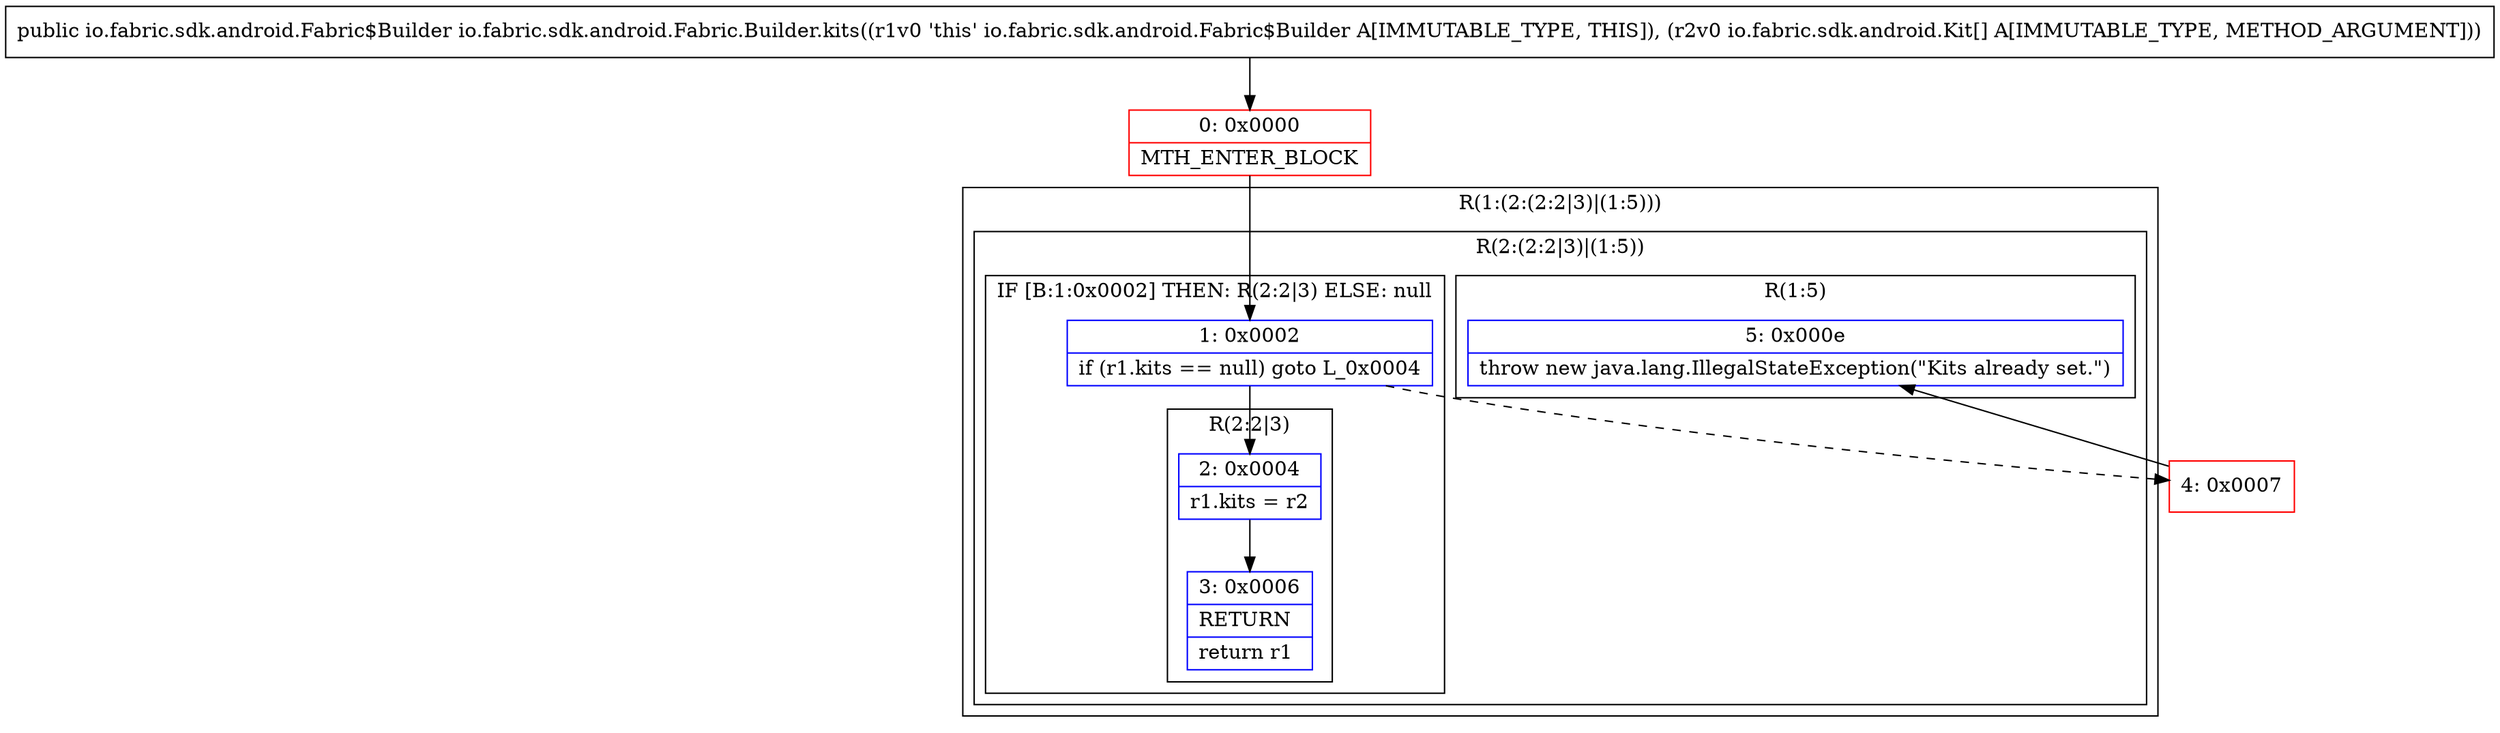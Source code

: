 digraph "CFG forio.fabric.sdk.android.Fabric.Builder.kits([Lio\/fabric\/sdk\/android\/Kit;)Lio\/fabric\/sdk\/android\/Fabric$Builder;" {
subgraph cluster_Region_1791069432 {
label = "R(1:(2:(2:2|3)|(1:5)))";
node [shape=record,color=blue];
subgraph cluster_Region_674212300 {
label = "R(2:(2:2|3)|(1:5))";
node [shape=record,color=blue];
subgraph cluster_IfRegion_35224370 {
label = "IF [B:1:0x0002] THEN: R(2:2|3) ELSE: null";
node [shape=record,color=blue];
Node_1 [shape=record,label="{1\:\ 0x0002|if (r1.kits == null) goto L_0x0004\l}"];
subgraph cluster_Region_1028873439 {
label = "R(2:2|3)";
node [shape=record,color=blue];
Node_2 [shape=record,label="{2\:\ 0x0004|r1.kits = r2\l}"];
Node_3 [shape=record,label="{3\:\ 0x0006|RETURN\l|return r1\l}"];
}
}
subgraph cluster_Region_1528013249 {
label = "R(1:5)";
node [shape=record,color=blue];
Node_5 [shape=record,label="{5\:\ 0x000e|throw new java.lang.IllegalStateException(\"Kits already set.\")\l}"];
}
}
}
Node_0 [shape=record,color=red,label="{0\:\ 0x0000|MTH_ENTER_BLOCK\l}"];
Node_4 [shape=record,color=red,label="{4\:\ 0x0007}"];
MethodNode[shape=record,label="{public io.fabric.sdk.android.Fabric$Builder io.fabric.sdk.android.Fabric.Builder.kits((r1v0 'this' io.fabric.sdk.android.Fabric$Builder A[IMMUTABLE_TYPE, THIS]), (r2v0 io.fabric.sdk.android.Kit[] A[IMMUTABLE_TYPE, METHOD_ARGUMENT])) }"];
MethodNode -> Node_0;
Node_1 -> Node_2;
Node_1 -> Node_4[style=dashed];
Node_2 -> Node_3;
Node_0 -> Node_1;
Node_4 -> Node_5;
}

